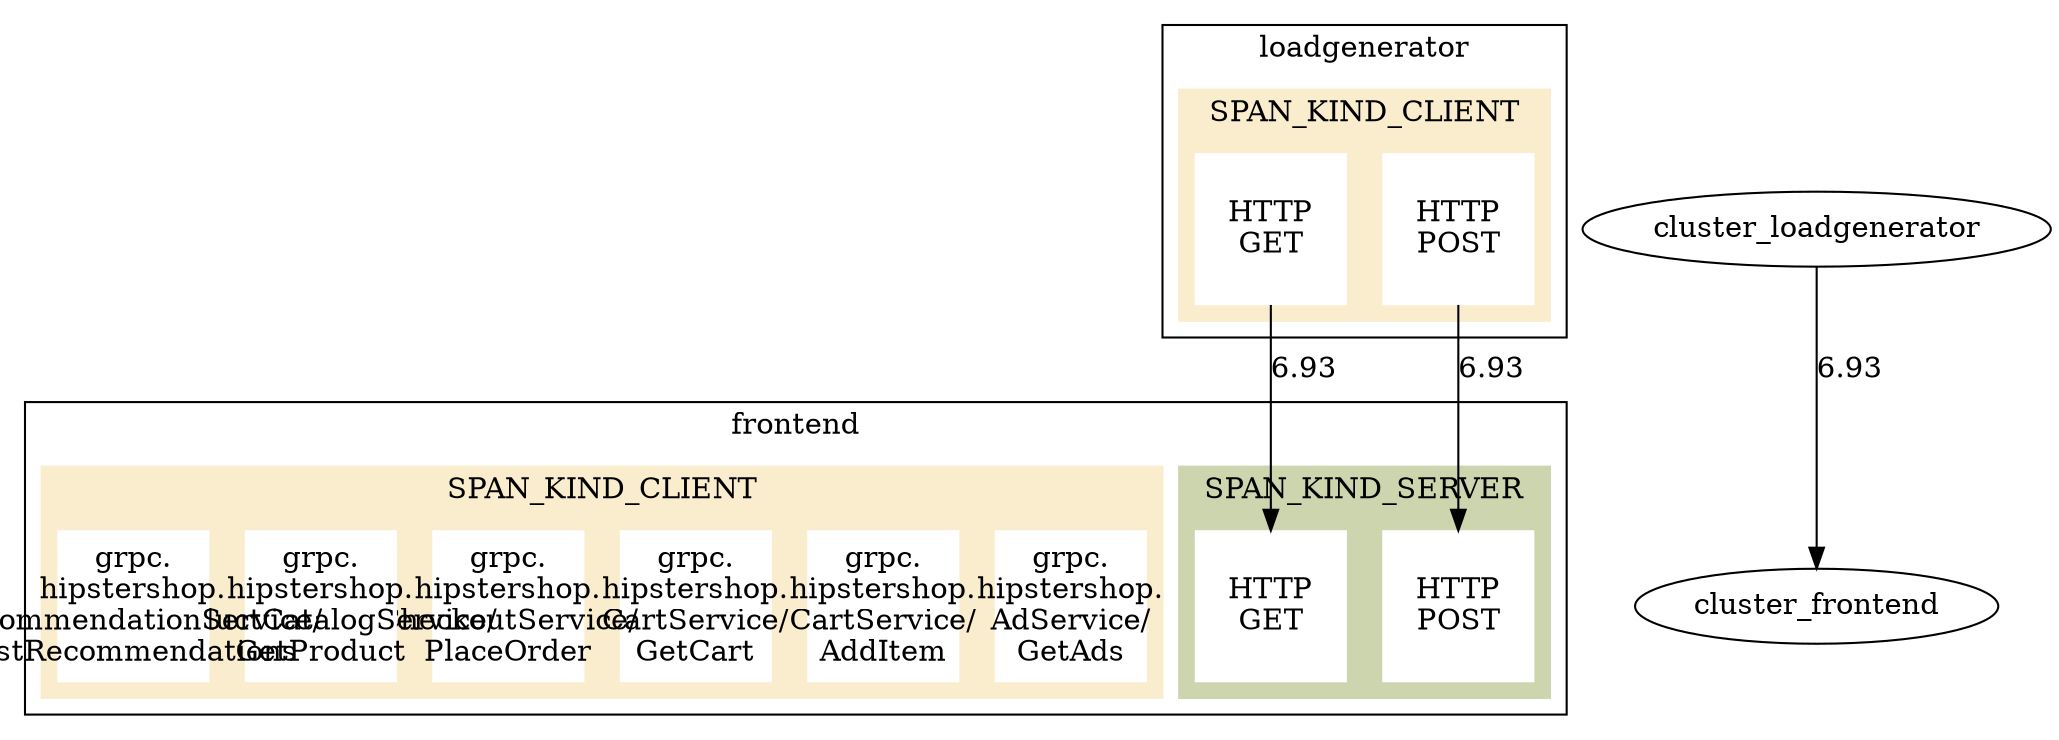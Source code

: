 digraph {
  layout=dot;
  subgraph cluster_loadgenerator {
    label=loadgenerator;
    subgraph cluster_loadgenerator_SPAN_KIND_CLIENT {
      label=SPAN_KIND_CLIENT;
      cluster=cluster_loadgenerator;
      color="#faedcd";
      style=filled;
      fontcolor=black;
      loadgenerator_HTTP_GET_SPAN_KIND_CLIENT [label="HTTP
GET",cluster=cluster_loadgenerator_SPAN_KIND_CLIENT,tooltip="HTTP GET",width=1,height=1,fixedsize=true,shape=box,color=white,style=filled,fontcolor=black]
      loadgenerator_HTTP_POST_SPAN_KIND_CLIENT [label="HTTP
POST",cluster=cluster_loadgenerator_SPAN_KIND_CLIENT,tooltip="HTTP POST",width=1,height=1,fixedsize=true,shape=box,color=white,style=filled,fontcolor=black]
    }
  }
  subgraph cluster_frontend {
    label=frontend;
    subgraph cluster_frontend_SPAN_KIND_SERVER {
      label=SPAN_KIND_SERVER;
      cluster=cluster_frontend;
      color="#ccd5ae";
      style=filled;
      fontcolor=black;
      frontend_HTTP_GET_SPAN_KIND_SERVER [label="HTTP
GET",cluster=cluster_frontend_SPAN_KIND_SERVER,tooltip="HTTP GET",width=1,height=1,fixedsize=true,shape=box,color=white,style=filled,fontcolor=black]
      frontend_HTTP_POST_SPAN_KIND_SERVER [label="HTTP
POST",cluster=cluster_frontend_SPAN_KIND_SERVER,tooltip="HTTP POST",width=1,height=1,fixedsize=true,shape=box,color=white,style=filled,fontcolor=black]
    }
    subgraph cluster_frontend_SPAN_KIND_CLIENT {
      label=SPAN_KIND_CLIENT;
      cluster=cluster_frontend;
      color="#faedcd";
      style=filled;
      fontcolor=black;
      frontend_grpc_hipstershop_AdService_GetAds_SPAN_KIND_CLIENT [label="grpc.
hipstershop.
AdService/
GetAds",cluster=cluster_frontend_SPAN_KIND_CLIENT,tooltip="grpc.hipstershop.AdService/GetAds",width=1,height=1,fixedsize=true,shape=box,color=white,style=filled,fontcolor=black]
      frontend_grpc_hipstershop_CartService_AddItem_SPAN_KIND_CLIENT [label="grpc.
hipstershop.
CartService/
AddItem",cluster=cluster_frontend_SPAN_KIND_CLIENT,tooltip="grpc.hipstershop.CartService/AddItem",width=1,height=1,fixedsize=true,shape=box,color=white,style=filled,fontcolor=black]
      frontend_grpc_hipstershop_CartService_GetCart_SPAN_KIND_CLIENT [label="grpc.
hipstershop.
CartService/
GetCart",cluster=cluster_frontend_SPAN_KIND_CLIENT,tooltip="grpc.hipstershop.CartService/GetCart",width=1,height=1,fixedsize=true,shape=box,color=white,style=filled,fontcolor=black]
      frontend_grpc_hipstershop_CheckoutService_PlaceOrder_SPAN_KIND_CLIENT [label="grpc.
hipstershop.
CheckoutService/
PlaceOrder",cluster=cluster_frontend_SPAN_KIND_CLIENT,tooltip="grpc.hipstershop.CheckoutService/PlaceOrder",width=1,height=1,fixedsize=true,shape=box,color=white,style=filled,fontcolor=black]
      frontend_grpc_hipstershop_ProductCatalogService_GetProduct_SPAN_KIND_CLIENT [label="grpc.
hipstershop.
ProductCatalogService/
GetProduct",cluster=cluster_frontend_SPAN_KIND_CLIENT,tooltip="grpc.hipstershop.ProductCatalogService/GetProduct",width=1,height=1,fixedsize=true,shape=box,color=white,style=filled,fontcolor=black]
      frontend_grpc_hipstershop_RecommendationService_ListRecommendations_SPAN_KIND_CLIENT [label="grpc.
hipstershop.
RecommendationService/
ListRecommendations",cluster=cluster_frontend_SPAN_KIND_CLIENT,tooltip="grpc.hipstershop.RecommendationService/ListRecommendations",width=1,height=1,fixedsize=true,shape=box,color=white,style=filled,fontcolor=black]
    }
  }
  cluster_loadgenerator -> cluster_frontend [label="6.93",len=20]
  loadgenerator_HTTP_GET_SPAN_KIND_CLIENT -> frontend_HTTP_GET_SPAN_KIND_SERVER [label="6.93"]
  loadgenerator_HTTP_POST_SPAN_KIND_CLIENT -> frontend_HTTP_POST_SPAN_KIND_SERVER [label="6.93"]
}
